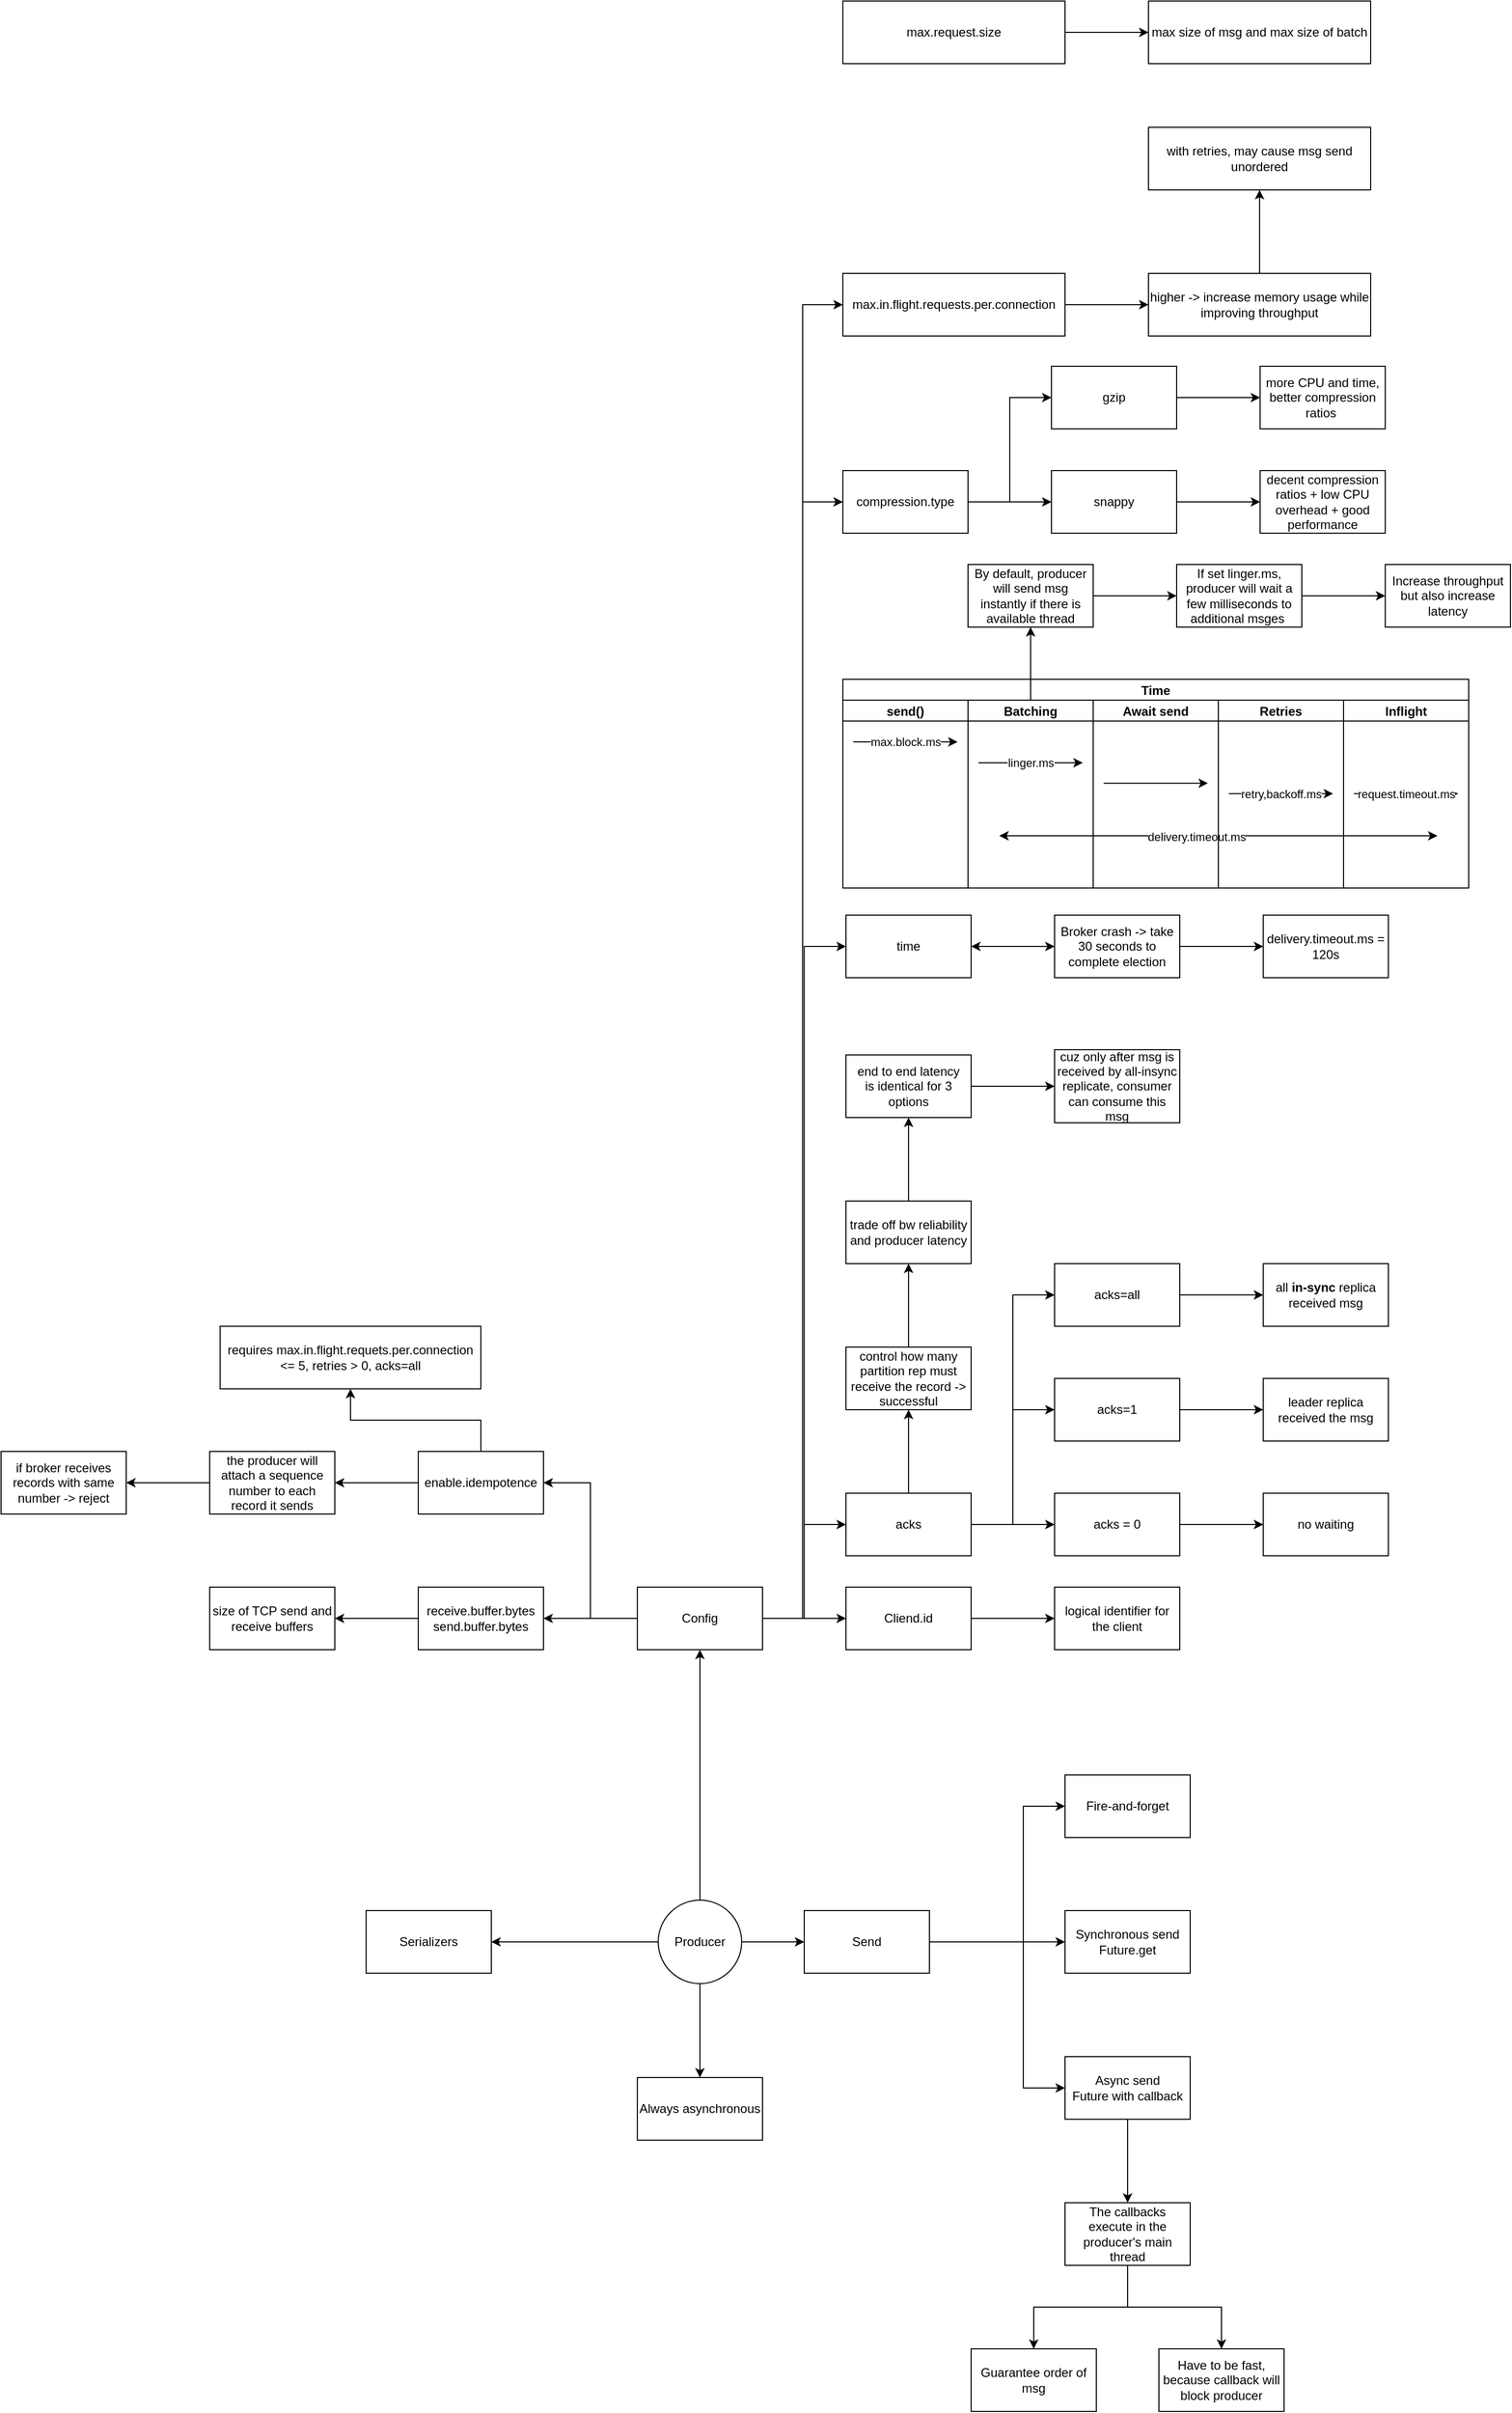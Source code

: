 <mxfile version="15.6.8" type="github">
  <diagram id="eX1bwtQ_Un_IkeUxFx1G" name="Page-1">
    <mxGraphModel dx="1468" dy="3104" grid="1" gridSize="10" guides="1" tooltips="1" connect="1" arrows="1" fold="1" page="1" pageScale="1" pageWidth="827" pageHeight="1169" math="0" shadow="0">
      <root>
        <mxCell id="0" />
        <mxCell id="1" parent="0" />
        <mxCell id="u9hF4vmQfbYm9YA1ZIXY-3" value="" style="edgeStyle=orthogonalEdgeStyle;rounded=0;orthogonalLoop=1;jettySize=auto;html=1;" parent="1" source="u9hF4vmQfbYm9YA1ZIXY-1" target="u9hF4vmQfbYm9YA1ZIXY-2" edge="1">
          <mxGeometry relative="1" as="geometry" />
        </mxCell>
        <mxCell id="u9hF4vmQfbYm9YA1ZIXY-5" value="" style="edgeStyle=orthogonalEdgeStyle;rounded=0;orthogonalLoop=1;jettySize=auto;html=1;fontColor=default;" parent="1" source="u9hF4vmQfbYm9YA1ZIXY-1" target="u9hF4vmQfbYm9YA1ZIXY-4" edge="1">
          <mxGeometry relative="1" as="geometry" />
        </mxCell>
        <mxCell id="u9hF4vmQfbYm9YA1ZIXY-22" value="" style="edgeStyle=orthogonalEdgeStyle;rounded=0;orthogonalLoop=1;jettySize=auto;html=1;labelBackgroundColor=default;fontColor=default;strokeColor=default;" parent="1" source="u9hF4vmQfbYm9YA1ZIXY-1" target="u9hF4vmQfbYm9YA1ZIXY-21" edge="1">
          <mxGeometry relative="1" as="geometry" />
        </mxCell>
        <mxCell id="zj1I7MIvLQr3IUpewF0q-2" value="" style="edgeStyle=orthogonalEdgeStyle;rounded=0;orthogonalLoop=1;jettySize=auto;html=1;" edge="1" parent="1" source="u9hF4vmQfbYm9YA1ZIXY-1" target="zj1I7MIvLQr3IUpewF0q-1">
          <mxGeometry relative="1" as="geometry" />
        </mxCell>
        <mxCell id="u9hF4vmQfbYm9YA1ZIXY-1" value="Producer" style="ellipse;whiteSpace=wrap;html=1;aspect=fixed;fillColor=default;strokeColor=default;fontColor=default;" parent="1" vertex="1">
          <mxGeometry x="50" y="330" width="80" height="80" as="geometry" />
        </mxCell>
        <mxCell id="u9hF4vmQfbYm9YA1ZIXY-2" value="Always asynchronous" style="whiteSpace=wrap;html=1;" parent="1" vertex="1">
          <mxGeometry x="30" y="500" width="120" height="60" as="geometry" />
        </mxCell>
        <mxCell id="u9hF4vmQfbYm9YA1ZIXY-7" value="" style="edgeStyle=orthogonalEdgeStyle;rounded=0;orthogonalLoop=1;jettySize=auto;html=1;fontColor=default;strokeColor=default;labelBackgroundColor=default;" parent="1" source="u9hF4vmQfbYm9YA1ZIXY-4" target="u9hF4vmQfbYm9YA1ZIXY-6" edge="1">
          <mxGeometry relative="1" as="geometry">
            <Array as="points">
              <mxPoint x="400" y="370" />
              <mxPoint x="400" y="240" />
            </Array>
          </mxGeometry>
        </mxCell>
        <mxCell id="u9hF4vmQfbYm9YA1ZIXY-11" style="edgeStyle=orthogonalEdgeStyle;rounded=0;orthogonalLoop=1;jettySize=auto;html=1;entryX=0;entryY=0.5;entryDx=0;entryDy=0;fontColor=default;" parent="1" source="u9hF4vmQfbYm9YA1ZIXY-4" target="u9hF4vmQfbYm9YA1ZIXY-8" edge="1">
          <mxGeometry relative="1" as="geometry" />
        </mxCell>
        <mxCell id="u9hF4vmQfbYm9YA1ZIXY-12" style="edgeStyle=orthogonalEdgeStyle;rounded=0;orthogonalLoop=1;jettySize=auto;html=1;entryX=0;entryY=0.5;entryDx=0;entryDy=0;labelBackgroundColor=default;fontColor=default;strokeColor=default;" parent="1" source="u9hF4vmQfbYm9YA1ZIXY-4" target="u9hF4vmQfbYm9YA1ZIXY-9" edge="1">
          <mxGeometry relative="1" as="geometry">
            <Array as="points">
              <mxPoint x="400" y="370" />
              <mxPoint x="400" y="510" />
            </Array>
          </mxGeometry>
        </mxCell>
        <mxCell id="u9hF4vmQfbYm9YA1ZIXY-4" value="Send" style="whiteSpace=wrap;html=1;fillColor=default;strokeColor=default;fontColor=default;" parent="1" vertex="1">
          <mxGeometry x="190" y="340" width="120" height="60" as="geometry" />
        </mxCell>
        <mxCell id="u9hF4vmQfbYm9YA1ZIXY-6" value="Fire-and-forget" style="whiteSpace=wrap;html=1;fillColor=default;strokeColor=default;fontColor=default;" parent="1" vertex="1">
          <mxGeometry x="440" y="210" width="120" height="60" as="geometry" />
        </mxCell>
        <mxCell id="u9hF4vmQfbYm9YA1ZIXY-8" value="Synchronous send&lt;br&gt;Future.get" style="whiteSpace=wrap;html=1;fillColor=default;strokeColor=default;fontColor=default;" parent="1" vertex="1">
          <mxGeometry x="440" y="340" width="120" height="60" as="geometry" />
        </mxCell>
        <mxCell id="u9hF4vmQfbYm9YA1ZIXY-14" value="" style="edgeStyle=orthogonalEdgeStyle;rounded=0;orthogonalLoop=1;jettySize=auto;html=1;labelBackgroundColor=default;fontColor=default;strokeColor=default;" parent="1" source="u9hF4vmQfbYm9YA1ZIXY-9" target="u9hF4vmQfbYm9YA1ZIXY-13" edge="1">
          <mxGeometry relative="1" as="geometry" />
        </mxCell>
        <mxCell id="u9hF4vmQfbYm9YA1ZIXY-9" value="Async send&lt;br&gt;Future with callback" style="whiteSpace=wrap;html=1;fillColor=default;strokeColor=default;fontColor=default;" parent="1" vertex="1">
          <mxGeometry x="440" y="480" width="120" height="60" as="geometry" />
        </mxCell>
        <mxCell id="u9hF4vmQfbYm9YA1ZIXY-16" value="" style="edgeStyle=orthogonalEdgeStyle;rounded=0;orthogonalLoop=1;jettySize=auto;html=1;labelBackgroundColor=default;fontColor=default;strokeColor=default;" parent="1" source="u9hF4vmQfbYm9YA1ZIXY-13" target="u9hF4vmQfbYm9YA1ZIXY-15" edge="1">
          <mxGeometry relative="1" as="geometry" />
        </mxCell>
        <mxCell id="u9hF4vmQfbYm9YA1ZIXY-19" style="edgeStyle=orthogonalEdgeStyle;rounded=0;orthogonalLoop=1;jettySize=auto;html=1;labelBackgroundColor=default;fontColor=default;strokeColor=default;" parent="1" source="u9hF4vmQfbYm9YA1ZIXY-13" target="u9hF4vmQfbYm9YA1ZIXY-18" edge="1">
          <mxGeometry relative="1" as="geometry" />
        </mxCell>
        <mxCell id="u9hF4vmQfbYm9YA1ZIXY-13" value="The callbacks execute in the producer&#39;s main thread" style="whiteSpace=wrap;html=1;fillColor=default;strokeColor=default;fontColor=default;" parent="1" vertex="1">
          <mxGeometry x="440" y="620" width="120" height="60" as="geometry" />
        </mxCell>
        <mxCell id="u9hF4vmQfbYm9YA1ZIXY-15" value="Guarantee order of msg" style="whiteSpace=wrap;html=1;fillColor=default;strokeColor=default;fontColor=default;" parent="1" vertex="1">
          <mxGeometry x="350" y="760" width="120" height="60" as="geometry" />
        </mxCell>
        <mxCell id="u9hF4vmQfbYm9YA1ZIXY-18" value="Have to be fast, because callback will block producer" style="whiteSpace=wrap;html=1;fillColor=default;strokeColor=default;fontColor=default;" parent="1" vertex="1">
          <mxGeometry x="530" y="760" width="120" height="60" as="geometry" />
        </mxCell>
        <mxCell id="u9hF4vmQfbYm9YA1ZIXY-24" value="" style="edgeStyle=orthogonalEdgeStyle;rounded=0;orthogonalLoop=1;jettySize=auto;html=1;labelBackgroundColor=default;fontColor=default;strokeColor=default;" parent="1" source="u9hF4vmQfbYm9YA1ZIXY-21" target="u9hF4vmQfbYm9YA1ZIXY-23" edge="1">
          <mxGeometry relative="1" as="geometry" />
        </mxCell>
        <mxCell id="u9hF4vmQfbYm9YA1ZIXY-28" style="edgeStyle=orthogonalEdgeStyle;rounded=0;orthogonalLoop=1;jettySize=auto;html=1;entryX=0;entryY=0.5;entryDx=0;entryDy=0;labelBackgroundColor=default;fontColor=default;strokeColor=default;" parent="1" source="u9hF4vmQfbYm9YA1ZIXY-21" target="u9hF4vmQfbYm9YA1ZIXY-27" edge="1">
          <mxGeometry relative="1" as="geometry" />
        </mxCell>
        <mxCell id="u9hF4vmQfbYm9YA1ZIXY-51" style="edgeStyle=orthogonalEdgeStyle;rounded=0;orthogonalLoop=1;jettySize=auto;html=1;entryX=0;entryY=0.5;entryDx=0;entryDy=0;labelBackgroundColor=default;fontColor=default;strokeColor=default;" parent="1" source="u9hF4vmQfbYm9YA1ZIXY-21" target="u9hF4vmQfbYm9YA1ZIXY-50" edge="1">
          <mxGeometry relative="1" as="geometry" />
        </mxCell>
        <mxCell id="u9hF4vmQfbYm9YA1ZIXY-91" style="edgeStyle=orthogonalEdgeStyle;rounded=0;orthogonalLoop=1;jettySize=auto;html=1;entryX=0;entryY=0.5;entryDx=0;entryDy=0;labelBackgroundColor=default;fontColor=default;startArrow=none;startFill=0;strokeColor=default;" parent="1" source="u9hF4vmQfbYm9YA1ZIXY-21" target="u9hF4vmQfbYm9YA1ZIXY-79" edge="1">
          <mxGeometry relative="1" as="geometry" />
        </mxCell>
        <mxCell id="u9hF4vmQfbYm9YA1ZIXY-92" style="edgeStyle=orthogonalEdgeStyle;rounded=0;orthogonalLoop=1;jettySize=auto;html=1;entryX=0;entryY=0.5;entryDx=0;entryDy=0;labelBackgroundColor=default;fontColor=default;startArrow=none;startFill=0;strokeColor=default;" parent="1" source="u9hF4vmQfbYm9YA1ZIXY-21" target="u9hF4vmQfbYm9YA1ZIXY-88" edge="1">
          <mxGeometry relative="1" as="geometry" />
        </mxCell>
        <mxCell id="u9hF4vmQfbYm9YA1ZIXY-99" value="" style="edgeStyle=orthogonalEdgeStyle;rounded=0;orthogonalLoop=1;jettySize=auto;html=1;labelBackgroundColor=default;fontColor=default;startArrow=none;startFill=0;strokeColor=default;" parent="1" source="u9hF4vmQfbYm9YA1ZIXY-21" target="u9hF4vmQfbYm9YA1ZIXY-98" edge="1">
          <mxGeometry relative="1" as="geometry" />
        </mxCell>
        <mxCell id="u9hF4vmQfbYm9YA1ZIXY-103" style="edgeStyle=orthogonalEdgeStyle;rounded=0;orthogonalLoop=1;jettySize=auto;html=1;entryX=1;entryY=0.5;entryDx=0;entryDy=0;labelBackgroundColor=default;fontColor=default;startArrow=none;startFill=0;strokeColor=default;" parent="1" source="u9hF4vmQfbYm9YA1ZIXY-21" target="u9hF4vmQfbYm9YA1ZIXY-102" edge="1">
          <mxGeometry relative="1" as="geometry" />
        </mxCell>
        <mxCell id="u9hF4vmQfbYm9YA1ZIXY-21" value="Config" style="whiteSpace=wrap;html=1;fillColor=default;strokeColor=default;fontColor=default;" parent="1" vertex="1">
          <mxGeometry x="30" y="30" width="120" height="60" as="geometry" />
        </mxCell>
        <mxCell id="u9hF4vmQfbYm9YA1ZIXY-26" value="" style="edgeStyle=orthogonalEdgeStyle;rounded=0;orthogonalLoop=1;jettySize=auto;html=1;labelBackgroundColor=default;fontColor=default;strokeColor=default;" parent="1" source="u9hF4vmQfbYm9YA1ZIXY-23" target="u9hF4vmQfbYm9YA1ZIXY-25" edge="1">
          <mxGeometry relative="1" as="geometry" />
        </mxCell>
        <mxCell id="u9hF4vmQfbYm9YA1ZIXY-23" value="Cliend.id" style="whiteSpace=wrap;html=1;fillColor=default;strokeColor=default;fontColor=default;" parent="1" vertex="1">
          <mxGeometry x="230" y="30" width="120" height="60" as="geometry" />
        </mxCell>
        <mxCell id="u9hF4vmQfbYm9YA1ZIXY-25" value="logical identifier for the client" style="whiteSpace=wrap;html=1;fillColor=default;strokeColor=default;fontColor=default;" parent="1" vertex="1">
          <mxGeometry x="430" y="30" width="120" height="60" as="geometry" />
        </mxCell>
        <mxCell id="u9hF4vmQfbYm9YA1ZIXY-30" value="" style="edgeStyle=orthogonalEdgeStyle;rounded=0;orthogonalLoop=1;jettySize=auto;html=1;labelBackgroundColor=default;fontColor=default;strokeColor=default;" parent="1" source="u9hF4vmQfbYm9YA1ZIXY-27" target="u9hF4vmQfbYm9YA1ZIXY-29" edge="1">
          <mxGeometry relative="1" as="geometry" />
        </mxCell>
        <mxCell id="u9hF4vmQfbYm9YA1ZIXY-32" value="" style="edgeStyle=orthogonalEdgeStyle;rounded=0;orthogonalLoop=1;jettySize=auto;html=1;labelBackgroundColor=default;fontColor=default;strokeColor=default;" parent="1" source="u9hF4vmQfbYm9YA1ZIXY-27" target="u9hF4vmQfbYm9YA1ZIXY-31" edge="1">
          <mxGeometry relative="1" as="geometry" />
        </mxCell>
        <mxCell id="u9hF4vmQfbYm9YA1ZIXY-34" style="edgeStyle=orthogonalEdgeStyle;rounded=0;orthogonalLoop=1;jettySize=auto;html=1;entryX=0;entryY=0.5;entryDx=0;entryDy=0;labelBackgroundColor=default;fontColor=default;strokeColor=default;" parent="1" source="u9hF4vmQfbYm9YA1ZIXY-27" target="u9hF4vmQfbYm9YA1ZIXY-33" edge="1">
          <mxGeometry relative="1" as="geometry" />
        </mxCell>
        <mxCell id="u9hF4vmQfbYm9YA1ZIXY-40" style="edgeStyle=orthogonalEdgeStyle;rounded=0;orthogonalLoop=1;jettySize=auto;html=1;exitX=1;exitY=0.5;exitDx=0;exitDy=0;entryX=0;entryY=0.5;entryDx=0;entryDy=0;labelBackgroundColor=default;fontColor=default;strokeColor=default;" parent="1" source="u9hF4vmQfbYm9YA1ZIXY-27" target="u9hF4vmQfbYm9YA1ZIXY-39" edge="1">
          <mxGeometry relative="1" as="geometry" />
        </mxCell>
        <mxCell id="u9hF4vmQfbYm9YA1ZIXY-27" value="acks" style="whiteSpace=wrap;html=1;fillColor=default;strokeColor=default;fontColor=default;" parent="1" vertex="1">
          <mxGeometry x="230" y="-60" width="120" height="60" as="geometry" />
        </mxCell>
        <mxCell id="u9hF4vmQfbYm9YA1ZIXY-44" value="" style="edgeStyle=orthogonalEdgeStyle;rounded=0;orthogonalLoop=1;jettySize=auto;html=1;labelBackgroundColor=default;fontColor=default;strokeColor=default;" parent="1" source="u9hF4vmQfbYm9YA1ZIXY-29" target="u9hF4vmQfbYm9YA1ZIXY-43" edge="1">
          <mxGeometry relative="1" as="geometry" />
        </mxCell>
        <mxCell id="u9hF4vmQfbYm9YA1ZIXY-29" value="control how many partition rep must receive the record -&amp;gt; successful" style="whiteSpace=wrap;html=1;fillColor=default;strokeColor=default;fontColor=default;" parent="1" vertex="1">
          <mxGeometry x="230" y="-200" width="120" height="60" as="geometry" />
        </mxCell>
        <mxCell id="u9hF4vmQfbYm9YA1ZIXY-36" value="" style="edgeStyle=orthogonalEdgeStyle;rounded=0;orthogonalLoop=1;jettySize=auto;html=1;labelBackgroundColor=default;fontColor=default;strokeColor=default;" parent="1" source="u9hF4vmQfbYm9YA1ZIXY-31" target="u9hF4vmQfbYm9YA1ZIXY-35" edge="1">
          <mxGeometry relative="1" as="geometry" />
        </mxCell>
        <mxCell id="u9hF4vmQfbYm9YA1ZIXY-31" value="acks = 0" style="whiteSpace=wrap;html=1;fillColor=default;strokeColor=default;fontColor=default;" parent="1" vertex="1">
          <mxGeometry x="430" y="-60" width="120" height="60" as="geometry" />
        </mxCell>
        <mxCell id="u9hF4vmQfbYm9YA1ZIXY-38" value="" style="edgeStyle=orthogonalEdgeStyle;rounded=0;orthogonalLoop=1;jettySize=auto;html=1;labelBackgroundColor=default;fontColor=default;strokeColor=default;" parent="1" source="u9hF4vmQfbYm9YA1ZIXY-33" target="u9hF4vmQfbYm9YA1ZIXY-37" edge="1">
          <mxGeometry relative="1" as="geometry" />
        </mxCell>
        <mxCell id="u9hF4vmQfbYm9YA1ZIXY-33" value="acks=1" style="whiteSpace=wrap;html=1;fillColor=default;strokeColor=default;fontColor=default;" parent="1" vertex="1">
          <mxGeometry x="430" y="-170" width="120" height="60" as="geometry" />
        </mxCell>
        <mxCell id="u9hF4vmQfbYm9YA1ZIXY-35" value="no waiting" style="whiteSpace=wrap;html=1;fillColor=default;strokeColor=default;fontColor=default;" parent="1" vertex="1">
          <mxGeometry x="630" y="-60" width="120" height="60" as="geometry" />
        </mxCell>
        <mxCell id="u9hF4vmQfbYm9YA1ZIXY-37" value="leader replica received the msg" style="whiteSpace=wrap;html=1;fillColor=default;strokeColor=default;fontColor=default;" parent="1" vertex="1">
          <mxGeometry x="630" y="-170" width="120" height="60" as="geometry" />
        </mxCell>
        <mxCell id="u9hF4vmQfbYm9YA1ZIXY-42" value="" style="edgeStyle=orthogonalEdgeStyle;rounded=0;orthogonalLoop=1;jettySize=auto;html=1;labelBackgroundColor=default;fontColor=default;strokeColor=default;" parent="1" source="u9hF4vmQfbYm9YA1ZIXY-39" target="u9hF4vmQfbYm9YA1ZIXY-41" edge="1">
          <mxGeometry relative="1" as="geometry" />
        </mxCell>
        <mxCell id="u9hF4vmQfbYm9YA1ZIXY-39" value="acks=all" style="whiteSpace=wrap;html=1;fillColor=default;strokeColor=default;fontColor=default;" parent="1" vertex="1">
          <mxGeometry x="430" y="-280" width="120" height="60" as="geometry" />
        </mxCell>
        <mxCell id="u9hF4vmQfbYm9YA1ZIXY-41" value="all &lt;b&gt;in-sync &lt;/b&gt;replica received msg" style="whiteSpace=wrap;html=1;fillColor=default;strokeColor=default;fontColor=default;" parent="1" vertex="1">
          <mxGeometry x="630" y="-280" width="120" height="60" as="geometry" />
        </mxCell>
        <mxCell id="u9hF4vmQfbYm9YA1ZIXY-46" value="" style="edgeStyle=orthogonalEdgeStyle;rounded=0;orthogonalLoop=1;jettySize=auto;html=1;labelBackgroundColor=default;fontColor=default;strokeColor=default;" parent="1" source="u9hF4vmQfbYm9YA1ZIXY-43" target="u9hF4vmQfbYm9YA1ZIXY-45" edge="1">
          <mxGeometry relative="1" as="geometry" />
        </mxCell>
        <mxCell id="u9hF4vmQfbYm9YA1ZIXY-43" value="trade off bw reliability and producer latency" style="whiteSpace=wrap;html=1;fillColor=default;strokeColor=default;fontColor=default;" parent="1" vertex="1">
          <mxGeometry x="230" y="-340" width="120" height="60" as="geometry" />
        </mxCell>
        <mxCell id="u9hF4vmQfbYm9YA1ZIXY-48" value="" style="edgeStyle=orthogonalEdgeStyle;rounded=0;orthogonalLoop=1;jettySize=auto;html=1;labelBackgroundColor=default;fontColor=default;strokeColor=default;" parent="1" source="u9hF4vmQfbYm9YA1ZIXY-45" target="u9hF4vmQfbYm9YA1ZIXY-47" edge="1">
          <mxGeometry relative="1" as="geometry" />
        </mxCell>
        <mxCell id="u9hF4vmQfbYm9YA1ZIXY-45" value="end to end latency&lt;br&gt;is identical for 3 options" style="whiteSpace=wrap;html=1;fillColor=default;strokeColor=default;fontColor=default;" parent="1" vertex="1">
          <mxGeometry x="230" y="-480" width="120" height="60" as="geometry" />
        </mxCell>
        <mxCell id="u9hF4vmQfbYm9YA1ZIXY-47" value="cuz only after msg is received by all-insync replicate, consumer can consume this msg" style="whiteSpace=wrap;html=1;fillColor=default;strokeColor=default;fontColor=default;" parent="1" vertex="1">
          <mxGeometry x="430" y="-485" width="120" height="70" as="geometry" />
        </mxCell>
        <mxCell id="u9hF4vmQfbYm9YA1ZIXY-70" value="" style="edgeStyle=orthogonalEdgeStyle;rounded=0;orthogonalLoop=1;jettySize=auto;html=1;labelBackgroundColor=default;fontColor=default;startArrow=classic;startFill=1;strokeColor=default;" parent="1" source="u9hF4vmQfbYm9YA1ZIXY-50" target="u9hF4vmQfbYm9YA1ZIXY-69" edge="1">
          <mxGeometry relative="1" as="geometry" />
        </mxCell>
        <mxCell id="u9hF4vmQfbYm9YA1ZIXY-50" value="time" style="whiteSpace=wrap;html=1;fillColor=default;strokeColor=default;fontColor=default;" parent="1" vertex="1">
          <mxGeometry x="230" y="-614" width="120" height="60" as="geometry" />
        </mxCell>
        <mxCell id="u9hF4vmQfbYm9YA1ZIXY-52" value="Time" style="swimlane;childLayout=stackLayout;resizeParent=1;resizeParentMax=0;startSize=20;fontColor=default;strokeColor=default;fillColor=default;" parent="1" vertex="1">
          <mxGeometry x="227" y="-840" width="600" height="200" as="geometry" />
        </mxCell>
        <mxCell id="u9hF4vmQfbYm9YA1ZIXY-53" value="send()" style="swimlane;startSize=20;fontColor=default;strokeColor=default;fillColor=default;" parent="u9hF4vmQfbYm9YA1ZIXY-52" vertex="1">
          <mxGeometry y="20" width="120" height="180" as="geometry" />
        </mxCell>
        <mxCell id="u9hF4vmQfbYm9YA1ZIXY-58" value="max.block.ms" style="edgeStyle=orthogonalEdgeStyle;rounded=0;orthogonalLoop=1;jettySize=auto;html=1;labelBackgroundColor=default;fontColor=default;strokeColor=default;" parent="u9hF4vmQfbYm9YA1ZIXY-53" edge="1">
          <mxGeometry relative="1" as="geometry">
            <mxPoint x="10" y="40" as="sourcePoint" />
            <mxPoint x="110" y="40" as="targetPoint" />
          </mxGeometry>
        </mxCell>
        <mxCell id="u9hF4vmQfbYm9YA1ZIXY-54" value="Batching" style="swimlane;startSize=20;fontColor=default;strokeColor=default;fillColor=default;" parent="u9hF4vmQfbYm9YA1ZIXY-52" vertex="1">
          <mxGeometry x="120" y="20" width="120" height="180" as="geometry" />
        </mxCell>
        <mxCell id="u9hF4vmQfbYm9YA1ZIXY-61" value="linger.ms" style="edgeStyle=orthogonalEdgeStyle;rounded=0;orthogonalLoop=1;jettySize=auto;html=1;labelBackgroundColor=default;fontColor=default;strokeColor=default;" parent="u9hF4vmQfbYm9YA1ZIXY-54" edge="1">
          <mxGeometry relative="1" as="geometry">
            <mxPoint x="10" y="60" as="sourcePoint" />
            <mxPoint x="110" y="60" as="targetPoint" />
          </mxGeometry>
        </mxCell>
        <mxCell id="u9hF4vmQfbYm9YA1ZIXY-67" value="" style="edgeStyle=orthogonalEdgeStyle;rounded=0;orthogonalLoop=1;jettySize=auto;html=1;labelBackgroundColor=default;fontColor=default;strokeColor=default;startArrow=classic;startFill=1;" parent="u9hF4vmQfbYm9YA1ZIXY-54" edge="1">
          <mxGeometry relative="1" as="geometry">
            <mxPoint x="30" y="130.0" as="sourcePoint" />
            <mxPoint x="450" y="130" as="targetPoint" />
          </mxGeometry>
        </mxCell>
        <mxCell id="u9hF4vmQfbYm9YA1ZIXY-68" value="delivery.timeout.ms" style="edgeLabel;html=1;align=center;verticalAlign=middle;resizable=0;points=[];fontColor=default;" parent="u9hF4vmQfbYm9YA1ZIXY-67" vertex="1" connectable="0">
          <mxGeometry x="-0.101" y="-1" relative="1" as="geometry">
            <mxPoint as="offset" />
          </mxGeometry>
        </mxCell>
        <mxCell id="u9hF4vmQfbYm9YA1ZIXY-55" value="Await send" style="swimlane;startSize=20;fontColor=default;strokeColor=default;fillColor=default;" parent="u9hF4vmQfbYm9YA1ZIXY-52" vertex="1">
          <mxGeometry x="240" y="20" width="120" height="180" as="geometry" />
        </mxCell>
        <mxCell id="u9hF4vmQfbYm9YA1ZIXY-62" value="" style="edgeStyle=orthogonalEdgeStyle;rounded=0;orthogonalLoop=1;jettySize=auto;html=1;labelBackgroundColor=default;fontColor=default;strokeColor=default;" parent="u9hF4vmQfbYm9YA1ZIXY-55" edge="1">
          <mxGeometry relative="1" as="geometry">
            <mxPoint x="10" y="79.58" as="sourcePoint" />
            <mxPoint x="110" y="79.58" as="targetPoint" />
          </mxGeometry>
        </mxCell>
        <mxCell id="u9hF4vmQfbYm9YA1ZIXY-56" value="Retries" style="swimlane;startSize=20;fontColor=default;strokeColor=default;fillColor=default;" parent="u9hF4vmQfbYm9YA1ZIXY-52" vertex="1">
          <mxGeometry x="360" y="20" width="120" height="180" as="geometry" />
        </mxCell>
        <mxCell id="u9hF4vmQfbYm9YA1ZIXY-64" value="retry,backoff.ms" style="edgeStyle=orthogonalEdgeStyle;rounded=0;orthogonalLoop=1;jettySize=auto;html=1;labelBackgroundColor=default;fontColor=default;strokeColor=default;" parent="u9hF4vmQfbYm9YA1ZIXY-56" edge="1">
          <mxGeometry relative="1" as="geometry">
            <mxPoint x="10" y="89.58" as="sourcePoint" />
            <mxPoint x="110" y="89.58" as="targetPoint" />
          </mxGeometry>
        </mxCell>
        <mxCell id="u9hF4vmQfbYm9YA1ZIXY-57" value="Inflight" style="swimlane;startSize=20;fontColor=default;strokeColor=default;fillColor=default;" parent="u9hF4vmQfbYm9YA1ZIXY-52" vertex="1">
          <mxGeometry x="480" y="20" width="120" height="180" as="geometry" />
        </mxCell>
        <mxCell id="u9hF4vmQfbYm9YA1ZIXY-65" value="request.timeout.ms" style="edgeStyle=orthogonalEdgeStyle;rounded=0;orthogonalLoop=1;jettySize=auto;html=1;labelBackgroundColor=default;fontColor=default;strokeColor=default;" parent="u9hF4vmQfbYm9YA1ZIXY-57" edge="1">
          <mxGeometry relative="1" as="geometry">
            <mxPoint x="10" y="89.58" as="sourcePoint" />
            <mxPoint x="110" y="89.58" as="targetPoint" />
          </mxGeometry>
        </mxCell>
        <mxCell id="u9hF4vmQfbYm9YA1ZIXY-72" value="" style="edgeStyle=orthogonalEdgeStyle;rounded=0;orthogonalLoop=1;jettySize=auto;html=1;labelBackgroundColor=default;fontColor=default;startArrow=none;startFill=0;strokeColor=default;" parent="1" source="u9hF4vmQfbYm9YA1ZIXY-69" target="u9hF4vmQfbYm9YA1ZIXY-71" edge="1">
          <mxGeometry relative="1" as="geometry" />
        </mxCell>
        <mxCell id="u9hF4vmQfbYm9YA1ZIXY-69" value="Broker crash -&amp;gt; take 30 seconds to complete election" style="whiteSpace=wrap;html=1;fillColor=default;strokeColor=default;fontColor=default;" parent="1" vertex="1">
          <mxGeometry x="430" y="-614" width="120" height="60" as="geometry" />
        </mxCell>
        <mxCell id="u9hF4vmQfbYm9YA1ZIXY-71" value="delivery.timeout.ms = 120s" style="whiteSpace=wrap;html=1;fillColor=default;strokeColor=default;fontColor=default;" parent="1" vertex="1">
          <mxGeometry x="630" y="-614" width="120" height="60" as="geometry" />
        </mxCell>
        <mxCell id="u9hF4vmQfbYm9YA1ZIXY-76" value="" style="edgeStyle=orthogonalEdgeStyle;rounded=0;orthogonalLoop=1;jettySize=auto;html=1;labelBackgroundColor=default;fontColor=default;startArrow=none;startFill=0;strokeColor=default;" parent="1" source="u9hF4vmQfbYm9YA1ZIXY-73" target="u9hF4vmQfbYm9YA1ZIXY-75" edge="1">
          <mxGeometry relative="1" as="geometry" />
        </mxCell>
        <mxCell id="u9hF4vmQfbYm9YA1ZIXY-73" value="By default, producer will send msg instantly if there is available thread" style="whiteSpace=wrap;html=1;fillColor=default;strokeColor=default;fontColor=default;" parent="1" vertex="1">
          <mxGeometry x="347" y="-950" width="120" height="60" as="geometry" />
        </mxCell>
        <mxCell id="u9hF4vmQfbYm9YA1ZIXY-74" style="edgeStyle=orthogonalEdgeStyle;rounded=0;orthogonalLoop=1;jettySize=auto;html=1;entryX=0.5;entryY=1;entryDx=0;entryDy=0;labelBackgroundColor=default;fontColor=default;startArrow=none;startFill=0;strokeColor=default;" parent="1" source="u9hF4vmQfbYm9YA1ZIXY-54" target="u9hF4vmQfbYm9YA1ZIXY-73" edge="1">
          <mxGeometry relative="1" as="geometry" />
        </mxCell>
        <mxCell id="u9hF4vmQfbYm9YA1ZIXY-78" value="" style="edgeStyle=orthogonalEdgeStyle;rounded=0;orthogonalLoop=1;jettySize=auto;html=1;labelBackgroundColor=default;fontColor=default;startArrow=none;startFill=0;strokeColor=default;" parent="1" source="u9hF4vmQfbYm9YA1ZIXY-75" target="u9hF4vmQfbYm9YA1ZIXY-77" edge="1">
          <mxGeometry relative="1" as="geometry" />
        </mxCell>
        <mxCell id="u9hF4vmQfbYm9YA1ZIXY-75" value="If set linger.ms, producer will wait a few milliseconds to additional msges&amp;nbsp;" style="whiteSpace=wrap;html=1;fillColor=default;strokeColor=default;fontColor=default;" parent="1" vertex="1">
          <mxGeometry x="547" y="-950" width="120" height="60" as="geometry" />
        </mxCell>
        <mxCell id="u9hF4vmQfbYm9YA1ZIXY-77" value="Increase throughput but also increase latency" style="whiteSpace=wrap;html=1;fillColor=default;strokeColor=default;fontColor=default;" parent="1" vertex="1">
          <mxGeometry x="747" y="-950" width="120" height="60" as="geometry" />
        </mxCell>
        <mxCell id="u9hF4vmQfbYm9YA1ZIXY-81" value="" style="edgeStyle=orthogonalEdgeStyle;rounded=0;orthogonalLoop=1;jettySize=auto;html=1;labelBackgroundColor=default;fontColor=default;startArrow=none;startFill=0;strokeColor=default;" parent="1" source="u9hF4vmQfbYm9YA1ZIXY-79" target="u9hF4vmQfbYm9YA1ZIXY-80" edge="1">
          <mxGeometry relative="1" as="geometry" />
        </mxCell>
        <mxCell id="u9hF4vmQfbYm9YA1ZIXY-87" style="edgeStyle=orthogonalEdgeStyle;rounded=0;orthogonalLoop=1;jettySize=auto;html=1;entryX=0;entryY=0.5;entryDx=0;entryDy=0;labelBackgroundColor=default;fontColor=default;startArrow=none;startFill=0;strokeColor=default;" parent="1" source="u9hF4vmQfbYm9YA1ZIXY-79" target="u9hF4vmQfbYm9YA1ZIXY-84" edge="1">
          <mxGeometry relative="1" as="geometry" />
        </mxCell>
        <mxCell id="u9hF4vmQfbYm9YA1ZIXY-79" value="compression.type" style="whiteSpace=wrap;html=1;fillColor=default;strokeColor=default;fontColor=default;" parent="1" vertex="1">
          <mxGeometry x="227" y="-1040" width="120" height="60" as="geometry" />
        </mxCell>
        <mxCell id="u9hF4vmQfbYm9YA1ZIXY-83" value="" style="edgeStyle=orthogonalEdgeStyle;rounded=0;orthogonalLoop=1;jettySize=auto;html=1;labelBackgroundColor=default;fontColor=default;startArrow=none;startFill=0;strokeColor=default;" parent="1" source="u9hF4vmQfbYm9YA1ZIXY-80" target="u9hF4vmQfbYm9YA1ZIXY-82" edge="1">
          <mxGeometry relative="1" as="geometry" />
        </mxCell>
        <mxCell id="u9hF4vmQfbYm9YA1ZIXY-80" value="snappy" style="whiteSpace=wrap;html=1;fillColor=default;strokeColor=default;fontColor=default;" parent="1" vertex="1">
          <mxGeometry x="427" y="-1040" width="120" height="60" as="geometry" />
        </mxCell>
        <mxCell id="u9hF4vmQfbYm9YA1ZIXY-82" value="decent compression ratios + low CPU overhead + good performance" style="whiteSpace=wrap;html=1;fillColor=default;strokeColor=default;fontColor=default;" parent="1" vertex="1">
          <mxGeometry x="627" y="-1040" width="120" height="60" as="geometry" />
        </mxCell>
        <mxCell id="u9hF4vmQfbYm9YA1ZIXY-86" value="" style="edgeStyle=orthogonalEdgeStyle;rounded=0;orthogonalLoop=1;jettySize=auto;html=1;labelBackgroundColor=default;fontColor=default;startArrow=none;startFill=0;strokeColor=default;" parent="1" source="u9hF4vmQfbYm9YA1ZIXY-84" target="u9hF4vmQfbYm9YA1ZIXY-85" edge="1">
          <mxGeometry relative="1" as="geometry" />
        </mxCell>
        <mxCell id="u9hF4vmQfbYm9YA1ZIXY-84" value="gzip" style="whiteSpace=wrap;html=1;fillColor=default;strokeColor=default;fontColor=default;" parent="1" vertex="1">
          <mxGeometry x="427" y="-1140" width="120" height="60" as="geometry" />
        </mxCell>
        <mxCell id="u9hF4vmQfbYm9YA1ZIXY-85" value="more CPU and time, better compression ratios&amp;nbsp;" style="whiteSpace=wrap;html=1;fillColor=default;strokeColor=default;fontColor=default;" parent="1" vertex="1">
          <mxGeometry x="627" y="-1140" width="120" height="60" as="geometry" />
        </mxCell>
        <mxCell id="u9hF4vmQfbYm9YA1ZIXY-90" value="" style="edgeStyle=orthogonalEdgeStyle;rounded=0;orthogonalLoop=1;jettySize=auto;html=1;labelBackgroundColor=default;fontColor=default;startArrow=none;startFill=0;strokeColor=default;" parent="1" source="u9hF4vmQfbYm9YA1ZIXY-88" target="u9hF4vmQfbYm9YA1ZIXY-89" edge="1">
          <mxGeometry relative="1" as="geometry" />
        </mxCell>
        <mxCell id="u9hF4vmQfbYm9YA1ZIXY-88" value="max.in.flight.requests.per.connection" style="whiteSpace=wrap;html=1;fillColor=default;strokeColor=default;fontColor=default;" parent="1" vertex="1">
          <mxGeometry x="227" y="-1229" width="213" height="60" as="geometry" />
        </mxCell>
        <mxCell id="u9hF4vmQfbYm9YA1ZIXY-94" value="" style="edgeStyle=orthogonalEdgeStyle;rounded=0;orthogonalLoop=1;jettySize=auto;html=1;labelBackgroundColor=default;fontColor=default;startArrow=none;startFill=0;strokeColor=default;" parent="1" source="u9hF4vmQfbYm9YA1ZIXY-89" target="u9hF4vmQfbYm9YA1ZIXY-93" edge="1">
          <mxGeometry relative="1" as="geometry" />
        </mxCell>
        <mxCell id="u9hF4vmQfbYm9YA1ZIXY-89" value="higher -&amp;gt; increase memory usage while improving throughput" style="whiteSpace=wrap;html=1;fillColor=default;strokeColor=default;fontColor=default;" parent="1" vertex="1">
          <mxGeometry x="520" y="-1229" width="213" height="60" as="geometry" />
        </mxCell>
        <mxCell id="u9hF4vmQfbYm9YA1ZIXY-93" value="with retries, may cause msg send unordered" style="whiteSpace=wrap;html=1;fillColor=default;strokeColor=default;fontColor=default;" parent="1" vertex="1">
          <mxGeometry x="520" y="-1369" width="213" height="60" as="geometry" />
        </mxCell>
        <mxCell id="u9hF4vmQfbYm9YA1ZIXY-97" value="" style="edgeStyle=orthogonalEdgeStyle;rounded=0;orthogonalLoop=1;jettySize=auto;html=1;labelBackgroundColor=default;fontColor=default;startArrow=none;startFill=0;strokeColor=default;" parent="1" source="u9hF4vmQfbYm9YA1ZIXY-95" target="u9hF4vmQfbYm9YA1ZIXY-96" edge="1">
          <mxGeometry relative="1" as="geometry" />
        </mxCell>
        <mxCell id="u9hF4vmQfbYm9YA1ZIXY-95" value="max.request.size" style="whiteSpace=wrap;html=1;fillColor=default;strokeColor=default;fontColor=default;" parent="1" vertex="1">
          <mxGeometry x="227" y="-1490" width="213" height="60" as="geometry" />
        </mxCell>
        <mxCell id="u9hF4vmQfbYm9YA1ZIXY-96" value="max size of msg and max size of batch" style="whiteSpace=wrap;html=1;fillColor=default;strokeColor=default;fontColor=default;" parent="1" vertex="1">
          <mxGeometry x="520" y="-1490" width="213" height="60" as="geometry" />
        </mxCell>
        <mxCell id="u9hF4vmQfbYm9YA1ZIXY-101" value="" style="edgeStyle=orthogonalEdgeStyle;rounded=0;orthogonalLoop=1;jettySize=auto;html=1;labelBackgroundColor=default;fontColor=default;startArrow=none;startFill=0;strokeColor=default;" parent="1" source="u9hF4vmQfbYm9YA1ZIXY-98" target="u9hF4vmQfbYm9YA1ZIXY-100" edge="1">
          <mxGeometry relative="1" as="geometry" />
        </mxCell>
        <mxCell id="u9hF4vmQfbYm9YA1ZIXY-98" value="receive.buffer.bytes&lt;br&gt;send.buffer.bytes" style="whiteSpace=wrap;html=1;fillColor=default;strokeColor=default;fontColor=default;" parent="1" vertex="1">
          <mxGeometry x="-180" y="30" width="120" height="60" as="geometry" />
        </mxCell>
        <mxCell id="u9hF4vmQfbYm9YA1ZIXY-100" value="size of TCP send and receive buffers" style="whiteSpace=wrap;html=1;fillColor=default;strokeColor=default;fontColor=default;" parent="1" vertex="1">
          <mxGeometry x="-380" y="30" width="120" height="60" as="geometry" />
        </mxCell>
        <mxCell id="u9hF4vmQfbYm9YA1ZIXY-105" value="" style="edgeStyle=orthogonalEdgeStyle;rounded=0;orthogonalLoop=1;jettySize=auto;html=1;labelBackgroundColor=default;fontColor=default;startArrow=none;startFill=0;strokeColor=default;" parent="1" source="u9hF4vmQfbYm9YA1ZIXY-102" target="u9hF4vmQfbYm9YA1ZIXY-104" edge="1">
          <mxGeometry relative="1" as="geometry" />
        </mxCell>
        <mxCell id="u9hF4vmQfbYm9YA1ZIXY-109" value="" style="edgeStyle=orthogonalEdgeStyle;rounded=0;orthogonalLoop=1;jettySize=auto;html=1;labelBackgroundColor=default;fontColor=default;startArrow=none;startFill=0;strokeColor=default;" parent="1" source="u9hF4vmQfbYm9YA1ZIXY-102" target="u9hF4vmQfbYm9YA1ZIXY-108" edge="1">
          <mxGeometry relative="1" as="geometry" />
        </mxCell>
        <mxCell id="u9hF4vmQfbYm9YA1ZIXY-102" value="enable.idempotence" style="whiteSpace=wrap;html=1;fillColor=default;strokeColor=default;fontColor=default;" parent="1" vertex="1">
          <mxGeometry x="-180" y="-100" width="120" height="60" as="geometry" />
        </mxCell>
        <mxCell id="u9hF4vmQfbYm9YA1ZIXY-107" value="" style="edgeStyle=orthogonalEdgeStyle;rounded=0;orthogonalLoop=1;jettySize=auto;html=1;labelBackgroundColor=default;fontColor=default;startArrow=none;startFill=0;strokeColor=default;" parent="1" source="u9hF4vmQfbYm9YA1ZIXY-104" target="u9hF4vmQfbYm9YA1ZIXY-106" edge="1">
          <mxGeometry relative="1" as="geometry" />
        </mxCell>
        <mxCell id="u9hF4vmQfbYm9YA1ZIXY-104" value="the producer will attach a sequence number to each record it sends" style="whiteSpace=wrap;html=1;fillColor=default;strokeColor=default;fontColor=default;" parent="1" vertex="1">
          <mxGeometry x="-380" y="-100" width="120" height="60" as="geometry" />
        </mxCell>
        <mxCell id="u9hF4vmQfbYm9YA1ZIXY-106" value="if broker receives records with same number -&amp;gt; reject" style="whiteSpace=wrap;html=1;fillColor=default;strokeColor=default;fontColor=default;" parent="1" vertex="1">
          <mxGeometry x="-580" y="-100" width="120" height="60" as="geometry" />
        </mxCell>
        <mxCell id="u9hF4vmQfbYm9YA1ZIXY-108" value="requires max.in.flight.requets.per.connection &amp;lt;= 5, retries &amp;gt; 0, acks=all" style="whiteSpace=wrap;html=1;fillColor=default;strokeColor=default;fontColor=default;" parent="1" vertex="1">
          <mxGeometry x="-370" y="-220" width="250" height="60" as="geometry" />
        </mxCell>
        <mxCell id="zj1I7MIvLQr3IUpewF0q-1" value="Serializers" style="whiteSpace=wrap;html=1;" vertex="1" parent="1">
          <mxGeometry x="-230" y="340" width="120" height="60" as="geometry" />
        </mxCell>
      </root>
    </mxGraphModel>
  </diagram>
</mxfile>
